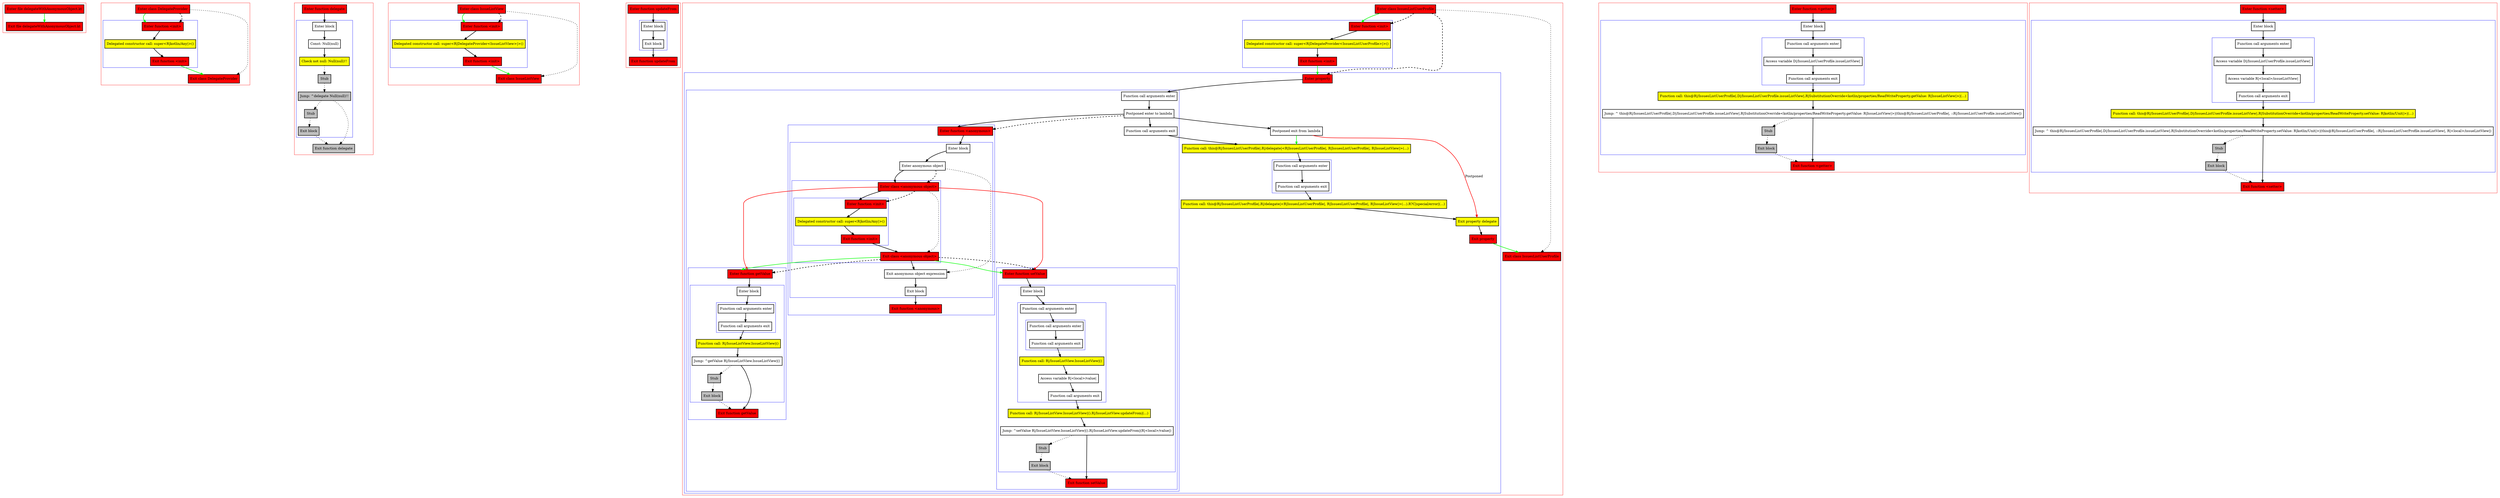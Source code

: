 digraph delegateWithAnonymousObject_kt {
    graph [nodesep=3]
    node [shape=box penwidth=2]
    edge [penwidth=2]

    subgraph cluster_0 {
        color=red
        0 [label="Enter file delegateWithAnonymousObject.kt" style="filled" fillcolor=red];
        1 [label="Exit file delegateWithAnonymousObject.kt" style="filled" fillcolor=red];
    }
    0 -> {1} [color=green];

    subgraph cluster_1 {
        color=red
        2 [label="Enter class DelegateProvider" style="filled" fillcolor=red];
        subgraph cluster_2 {
            color=blue
            3 [label="Enter function <init>" style="filled" fillcolor=red];
            4 [label="Delegated constructor call: super<R|kotlin/Any|>()" style="filled" fillcolor=yellow];
            5 [label="Exit function <init>" style="filled" fillcolor=red];
        }
        6 [label="Exit class DelegateProvider" style="filled" fillcolor=red];
    }
    2 -> {3} [color=green];
    2 -> {6} [style=dotted];
    2 -> {3} [style=dashed];
    3 -> {4};
    4 -> {5};
    5 -> {6} [color=green];

    subgraph cluster_3 {
        color=red
        7 [label="Enter function delegate" style="filled" fillcolor=red];
        subgraph cluster_4 {
            color=blue
            8 [label="Enter block"];
            9 [label="Const: Null(null)"];
            10 [label="Check not null: Null(null)!!" style="filled" fillcolor=yellow];
            11 [label="Stub" style="filled" fillcolor=gray];
            12 [label="Jump: ^delegate Null(null)!!" style="filled" fillcolor=gray];
            13 [label="Stub" style="filled" fillcolor=gray];
            14 [label="Exit block" style="filled" fillcolor=gray];
        }
        15 [label="Exit function delegate" style="filled" fillcolor=gray];
    }
    7 -> {8};
    8 -> {9};
    9 -> {10};
    10 -> {11} [style=dotted];
    11 -> {12} [style=dotted];
    12 -> {13 15} [style=dotted];
    13 -> {14} [style=dotted];
    14 -> {15} [style=dotted];

    subgraph cluster_5 {
        color=red
        16 [label="Enter class IssueListView" style="filled" fillcolor=red];
        subgraph cluster_6 {
            color=blue
            17 [label="Enter function <init>" style="filled" fillcolor=red];
            18 [label="Delegated constructor call: super<R|DelegateProvider<IssueListView>|>()" style="filled" fillcolor=yellow];
            19 [label="Exit function <init>" style="filled" fillcolor=red];
        }
        20 [label="Exit class IssueListView" style="filled" fillcolor=red];
    }
    16 -> {17} [color=green];
    16 -> {20} [style=dotted];
    16 -> {17} [style=dashed];
    17 -> {18};
    18 -> {19};
    19 -> {20} [color=green];

    subgraph cluster_7 {
        color=red
        21 [label="Enter function updateFrom" style="filled" fillcolor=red];
        subgraph cluster_8 {
            color=blue
            22 [label="Enter block"];
            23 [label="Exit block"];
        }
        24 [label="Exit function updateFrom" style="filled" fillcolor=red];
    }
    21 -> {22};
    22 -> {23};
    23 -> {24};

    subgraph cluster_9 {
        color=red
        25 [label="Enter class IssuesListUserProfile" style="filled" fillcolor=red];
        subgraph cluster_10 {
            color=blue
            26 [label="Enter function <init>" style="filled" fillcolor=red];
            27 [label="Delegated constructor call: super<R|DelegateProvider<IssuesListUserProfile>|>()" style="filled" fillcolor=yellow];
            28 [label="Exit function <init>" style="filled" fillcolor=red];
        }
        subgraph cluster_11 {
            color=blue
            29 [label="Enter property" style="filled" fillcolor=red];
            subgraph cluster_12 {
                color=blue
                30 [label="Function call arguments enter"];
                31 [label="Postponed enter to lambda"];
                subgraph cluster_13 {
                    color=blue
                    32 [label="Enter function <anonymous>" style="filled" fillcolor=red];
                    subgraph cluster_14 {
                        color=blue
                        33 [label="Enter block"];
                        34 [label="Enter anonymous object"];
                        subgraph cluster_15 {
                            color=blue
                            35 [label="Enter class <anonymous object>" style="filled" fillcolor=red];
                            subgraph cluster_16 {
                                color=blue
                                36 [label="Enter function <init>" style="filled" fillcolor=red];
                                37 [label="Delegated constructor call: super<R|kotlin/Any|>()" style="filled" fillcolor=yellow];
                                38 [label="Exit function <init>" style="filled" fillcolor=red];
                            }
                            39 [label="Exit class <anonymous object>" style="filled" fillcolor=red];
                        }
                        40 [label="Exit anonymous object expression"];
                        41 [label="Exit block"];
                    }
                    42 [label="Exit function <anonymous>" style="filled" fillcolor=red];
                }
                subgraph cluster_17 {
                    color=blue
                    43 [label="Enter function setValue" style="filled" fillcolor=red];
                    subgraph cluster_18 {
                        color=blue
                        44 [label="Enter block"];
                        subgraph cluster_19 {
                            color=blue
                            45 [label="Function call arguments enter"];
                            subgraph cluster_20 {
                                color=blue
                                46 [label="Function call arguments enter"];
                                47 [label="Function call arguments exit"];
                            }
                            48 [label="Function call: R|/IssueListView.IssueListView|()" style="filled" fillcolor=yellow];
                            49 [label="Access variable R|<local>/value|"];
                            50 [label="Function call arguments exit"];
                        }
                        51 [label="Function call: R|/IssueListView.IssueListView|().R|/IssueListView.updateFrom|(...)" style="filled" fillcolor=yellow];
                        52 [label="Jump: ^setValue R|/IssueListView.IssueListView|().R|/IssueListView.updateFrom|(R|<local>/value|)"];
                        53 [label="Stub" style="filled" fillcolor=gray];
                        54 [label="Exit block" style="filled" fillcolor=gray];
                    }
                    55 [label="Exit function setValue" style="filled" fillcolor=red];
                }
                subgraph cluster_21 {
                    color=blue
                    56 [label="Enter function getValue" style="filled" fillcolor=red];
                    subgraph cluster_22 {
                        color=blue
                        57 [label="Enter block"];
                        subgraph cluster_23 {
                            color=blue
                            58 [label="Function call arguments enter"];
                            59 [label="Function call arguments exit"];
                        }
                        60 [label="Function call: R|/IssueListView.IssueListView|()" style="filled" fillcolor=yellow];
                        61 [label="Jump: ^getValue R|/IssueListView.IssueListView|()"];
                        62 [label="Stub" style="filled" fillcolor=gray];
                        63 [label="Exit block" style="filled" fillcolor=gray];
                    }
                    64 [label="Exit function getValue" style="filled" fillcolor=red];
                }
                65 [label="Function call arguments exit"];
            }
            66 [label="Postponed exit from lambda"];
            67 [label="Function call: this@R|/IssuesListUserProfile|.R|/delegate|<R|IssuesListUserProfile|, R|IssuesListUserProfile|, R|IssueListView|>(...)" style="filled" fillcolor=yellow];
            subgraph cluster_24 {
                color=blue
                68 [label="Function call arguments enter"];
                69 [label="Function call arguments exit"];
            }
            70 [label="Function call: this@R|/IssuesListUserProfile|.R|/delegate|<R|IssuesListUserProfile|, R|IssuesListUserProfile|, R|IssueListView|>(...).R?C|special/error|(...)" style="filled" fillcolor=yellow];
            71 [label="Exit property delegate" style="filled" fillcolor=yellow];
            72 [label="Exit property" style="filled" fillcolor=red];
        }
        73 [label="Exit class IssuesListUserProfile" style="filled" fillcolor=red];
    }
    25 -> {26} [color=green];
    25 -> {73} [style=dotted];
    25 -> {26 29} [style=dashed];
    26 -> {27};
    27 -> {28};
    28 -> {29} [color=green];
    29 -> {30};
    30 -> {31};
    31 -> {32 65 66};
    31 -> {32} [style=dashed];
    32 -> {33};
    33 -> {34};
    34 -> {35};
    34 -> {40} [style=dotted];
    34 -> {35} [style=dashed];
    35 -> {36};
    35 -> {43 56} [color=red];
    35 -> {39} [style=dotted];
    35 -> {36} [style=dashed];
    36 -> {37};
    37 -> {38};
    38 -> {39};
    39 -> {40};
    39 -> {43 56} [color=green];
    39 -> {43 56} [style=dashed];
    40 -> {41};
    41 -> {42};
    43 -> {44};
    44 -> {45};
    45 -> {46};
    46 -> {47};
    47 -> {48};
    48 -> {49};
    49 -> {50};
    50 -> {51};
    51 -> {52};
    52 -> {55};
    52 -> {53} [style=dotted];
    53 -> {54} [style=dotted];
    54 -> {55} [style=dotted];
    56 -> {57};
    57 -> {58};
    58 -> {59};
    59 -> {60};
    60 -> {61};
    61 -> {64};
    61 -> {62} [style=dotted];
    62 -> {63} [style=dotted];
    63 -> {64} [style=dotted];
    65 -> {67};
    66 -> {67} [color=green];
    66 -> {71} [color=red label="Postponed"];
    67 -> {68};
    68 -> {69};
    69 -> {70};
    70 -> {71};
    71 -> {72};
    72 -> {73} [color=green];

    subgraph cluster_25 {
        color=red
        74 [label="Enter function <getter>" style="filled" fillcolor=red];
        subgraph cluster_26 {
            color=blue
            75 [label="Enter block"];
            subgraph cluster_27 {
                color=blue
                76 [label="Function call arguments enter"];
                77 [label="Access variable D|/IssuesListUserProfile.issueListView|"];
                78 [label="Function call arguments exit"];
            }
            79 [label="Function call: this@R|/IssuesListUserProfile|.D|/IssuesListUserProfile.issueListView|.R|SubstitutionOverride<kotlin/properties/ReadWriteProperty.getValue: R|IssueListView|>|(...)" style="filled" fillcolor=yellow];
            80 [label="Jump: ^ this@R|/IssuesListUserProfile|.D|/IssuesListUserProfile.issueListView|.R|SubstitutionOverride<kotlin/properties/ReadWriteProperty.getValue: R|IssueListView|>|(this@R|/IssuesListUserProfile|, ::R|/IssuesListUserProfile.issueListView|)"];
            81 [label="Stub" style="filled" fillcolor=gray];
            82 [label="Exit block" style="filled" fillcolor=gray];
        }
        83 [label="Exit function <getter>" style="filled" fillcolor=red];
    }
    74 -> {75};
    75 -> {76};
    76 -> {77};
    77 -> {78};
    78 -> {79};
    79 -> {80};
    80 -> {83};
    80 -> {81} [style=dotted];
    81 -> {82} [style=dotted];
    82 -> {83} [style=dotted];

    subgraph cluster_28 {
        color=red
        84 [label="Enter function <setter>" style="filled" fillcolor=red];
        subgraph cluster_29 {
            color=blue
            85 [label="Enter block"];
            subgraph cluster_30 {
                color=blue
                86 [label="Function call arguments enter"];
                87 [label="Access variable D|/IssuesListUserProfile.issueListView|"];
                88 [label="Access variable R|<local>/issueListView|"];
                89 [label="Function call arguments exit"];
            }
            90 [label="Function call: this@R|/IssuesListUserProfile|.D|/IssuesListUserProfile.issueListView|.R|SubstitutionOverride<kotlin/properties/ReadWriteProperty.setValue: R|kotlin/Unit|>|(...)" style="filled" fillcolor=yellow];
            91 [label="Jump: ^ this@R|/IssuesListUserProfile|.D|/IssuesListUserProfile.issueListView|.R|SubstitutionOverride<kotlin/properties/ReadWriteProperty.setValue: R|kotlin/Unit|>|(this@R|/IssuesListUserProfile|, ::R|/IssuesListUserProfile.issueListView|, R|<local>/issueListView|)"];
            92 [label="Stub" style="filled" fillcolor=gray];
            93 [label="Exit block" style="filled" fillcolor=gray];
        }
        94 [label="Exit function <setter>" style="filled" fillcolor=red];
    }
    84 -> {85};
    85 -> {86};
    86 -> {87};
    87 -> {88};
    88 -> {89};
    89 -> {90};
    90 -> {91};
    91 -> {94};
    91 -> {92} [style=dotted];
    92 -> {93} [style=dotted];
    93 -> {94} [style=dotted];

}
